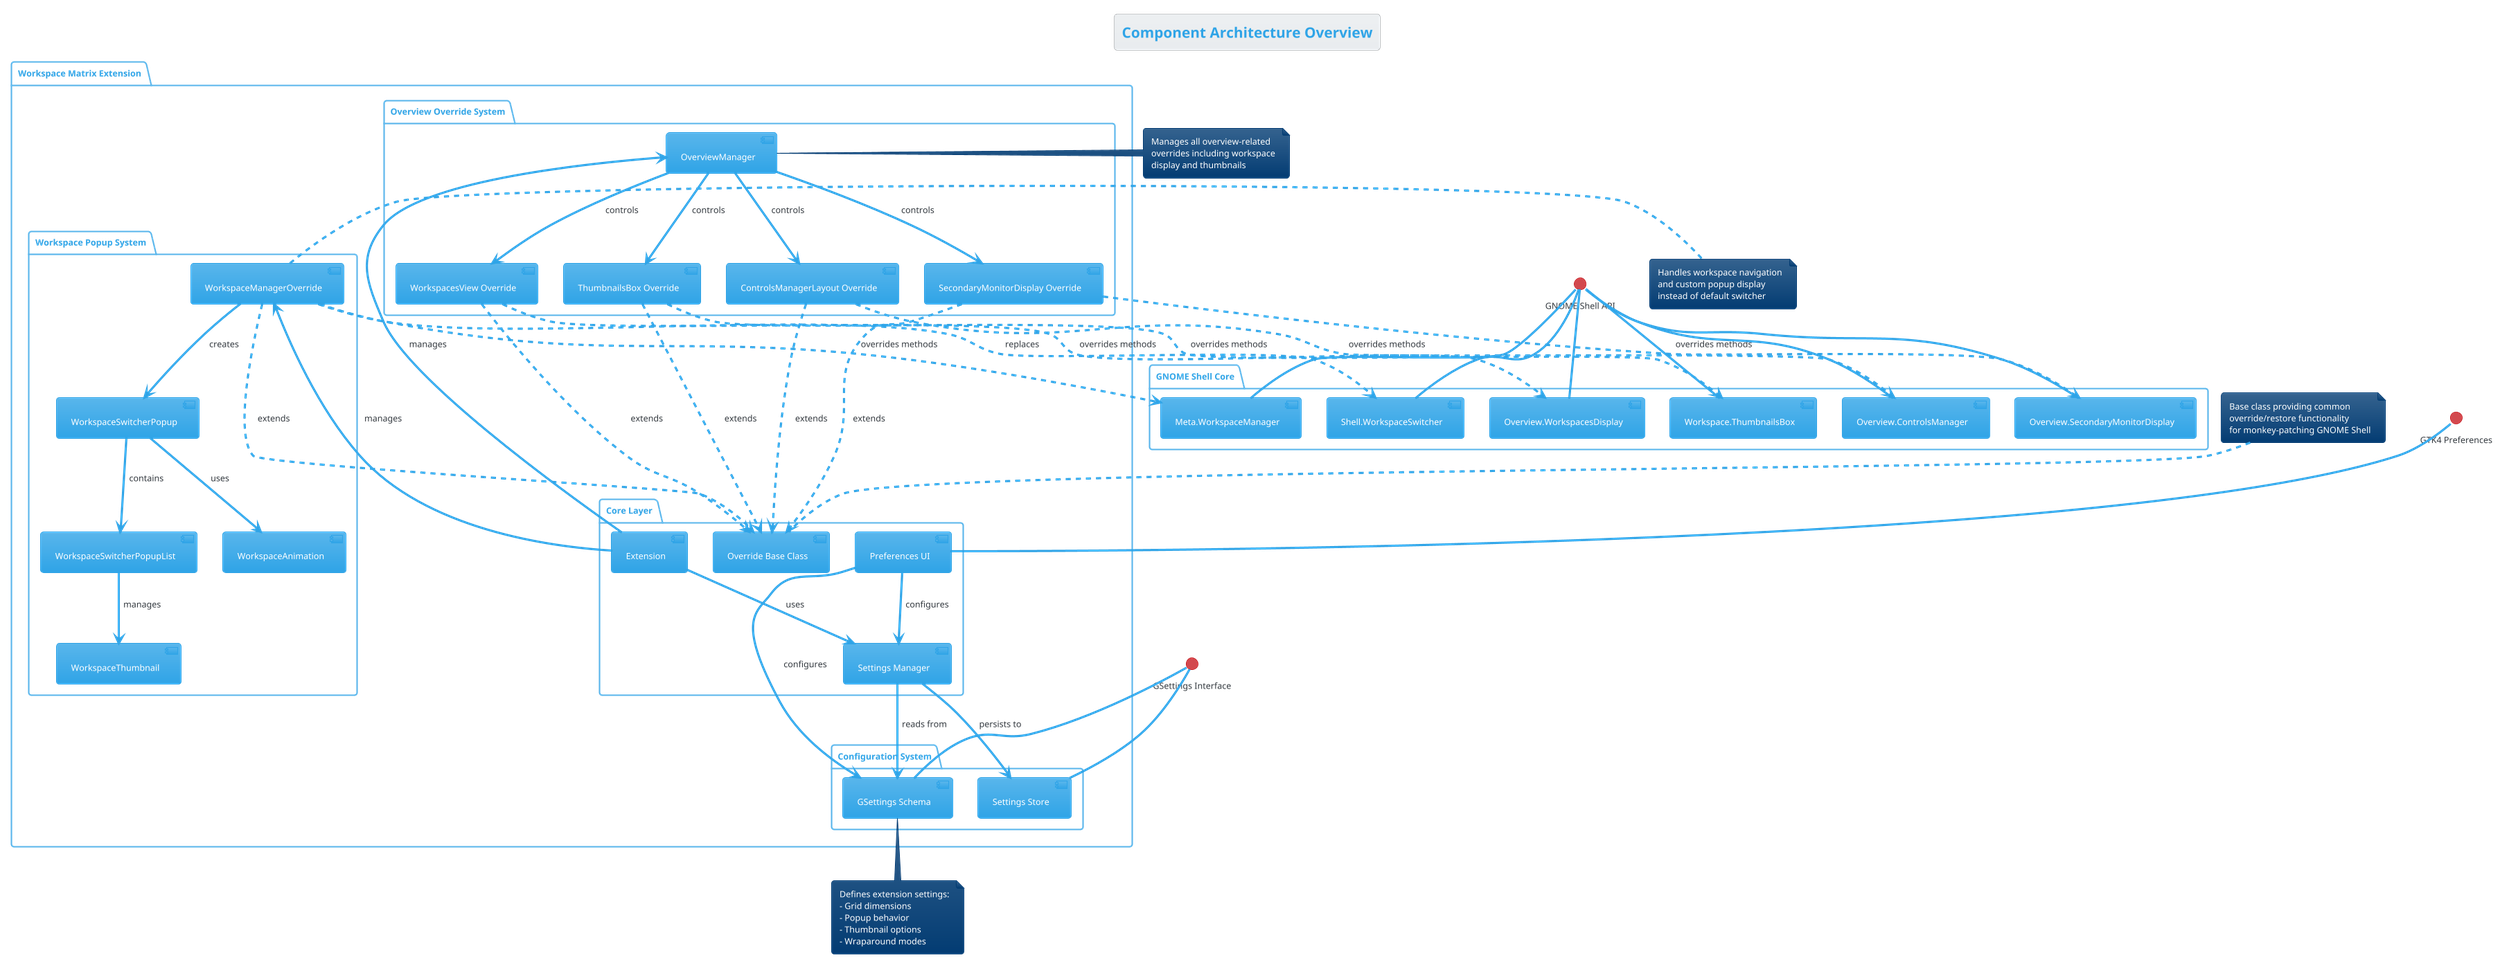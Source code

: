 @startuml
!theme cerulean
title Component Architecture Overview

package "GNOME Shell Core" {
    [Meta.WorkspaceManager] as WSM
    [Shell.WorkspaceSwitcher] as SWS
    [Overview.WorkspacesDisplay] as OWD
    [Workspace.ThumbnailsBox] as TB
    [Overview.ControlsManager] as CM
    [Overview.SecondaryMonitorDisplay] as SMD
}

package "Workspace Matrix Extension" {
    
    package "Core Layer" {
        [Extension] as EXT
        [Override Base Class] as Override
        [Settings Manager] as Settings
        [Preferences UI] as Prefs
    }
    
    package "Overview Override System" {
        [OverviewManager] as OM
        [WorkspacesView Override] as WVO
        [ThumbnailsBox Override] as TBO
        [ControlsManagerLayout Override] as CMLO
        [SecondaryMonitorDisplay Override] as SMDO
    }
    
    package "Workspace Popup System" {
        [WorkspaceManagerOverride] as WMO
        [WorkspaceSwitcherPopup] as WSP
        [WorkspaceSwitcherPopupList] as WSPL
        [WorkspaceThumbnail] as WT
        [WorkspaceAnimation] as WA
    }
    
    package "Configuration System" {
        [GSettings Schema] as Schema
        [Settings Store] as Store
    }
}

' Core relationships
EXT --> OM : manages
EXT --> WMO : manages
EXT --> Settings : uses
Prefs --> Settings : configures

' Override system relationships
OM --> WVO : controls
OM --> TBO : controls
OM --> CMLO : controls
OM --> SMDO : controls

WVO -.-> Override : extends
TBO -.-> Override : extends
CMLO -.-> Override : extends
SMDO -.-> Override : extends
WMO -.-> Override : extends

' Popup system relationships
WMO --> WSP : creates
WSP --> WSPL : contains
WSP --> WA : uses
WSPL --> WT : manages

' Configuration relationships
Settings --> Schema : reads from
Settings --> Store : persists to
Prefs --> Schema : configures

' GNOME Shell integrations
WVO ..> OWD : overrides methods
TBO ..> TB : overrides methods
CMLO ..> CM : overrides methods
SMDO ..> SMD : overrides methods
WMO ..> WSM : overrides methods
WMO ..> SWS : replaces

note top of Override : Base class providing common\noverride/restore functionality\nfor monkey-patching GNOME Shell

note right of OM : Manages all overview-related\noverrides including workspace\ndisplay and thumbnails

note right of WMO : Handles workspace navigation\nand custom popup display\ninstead of default switcher

note bottom of Schema : Defines extension settings:\n- Grid dimensions\n- Popup behavior\n- Thumbnail options\n- Wraparound modes

' Interface definitions
() "GNOME Shell API" as API
() "GSettings Interface" as GSet
() "GTK4 Preferences" as GTK

API -- WSM
API -- SWS
API -- OWD
API -- TB
API -- CM
API -- SMD

GSet -- Schema
GSet -- Store

GTK -- Prefs

@enduml